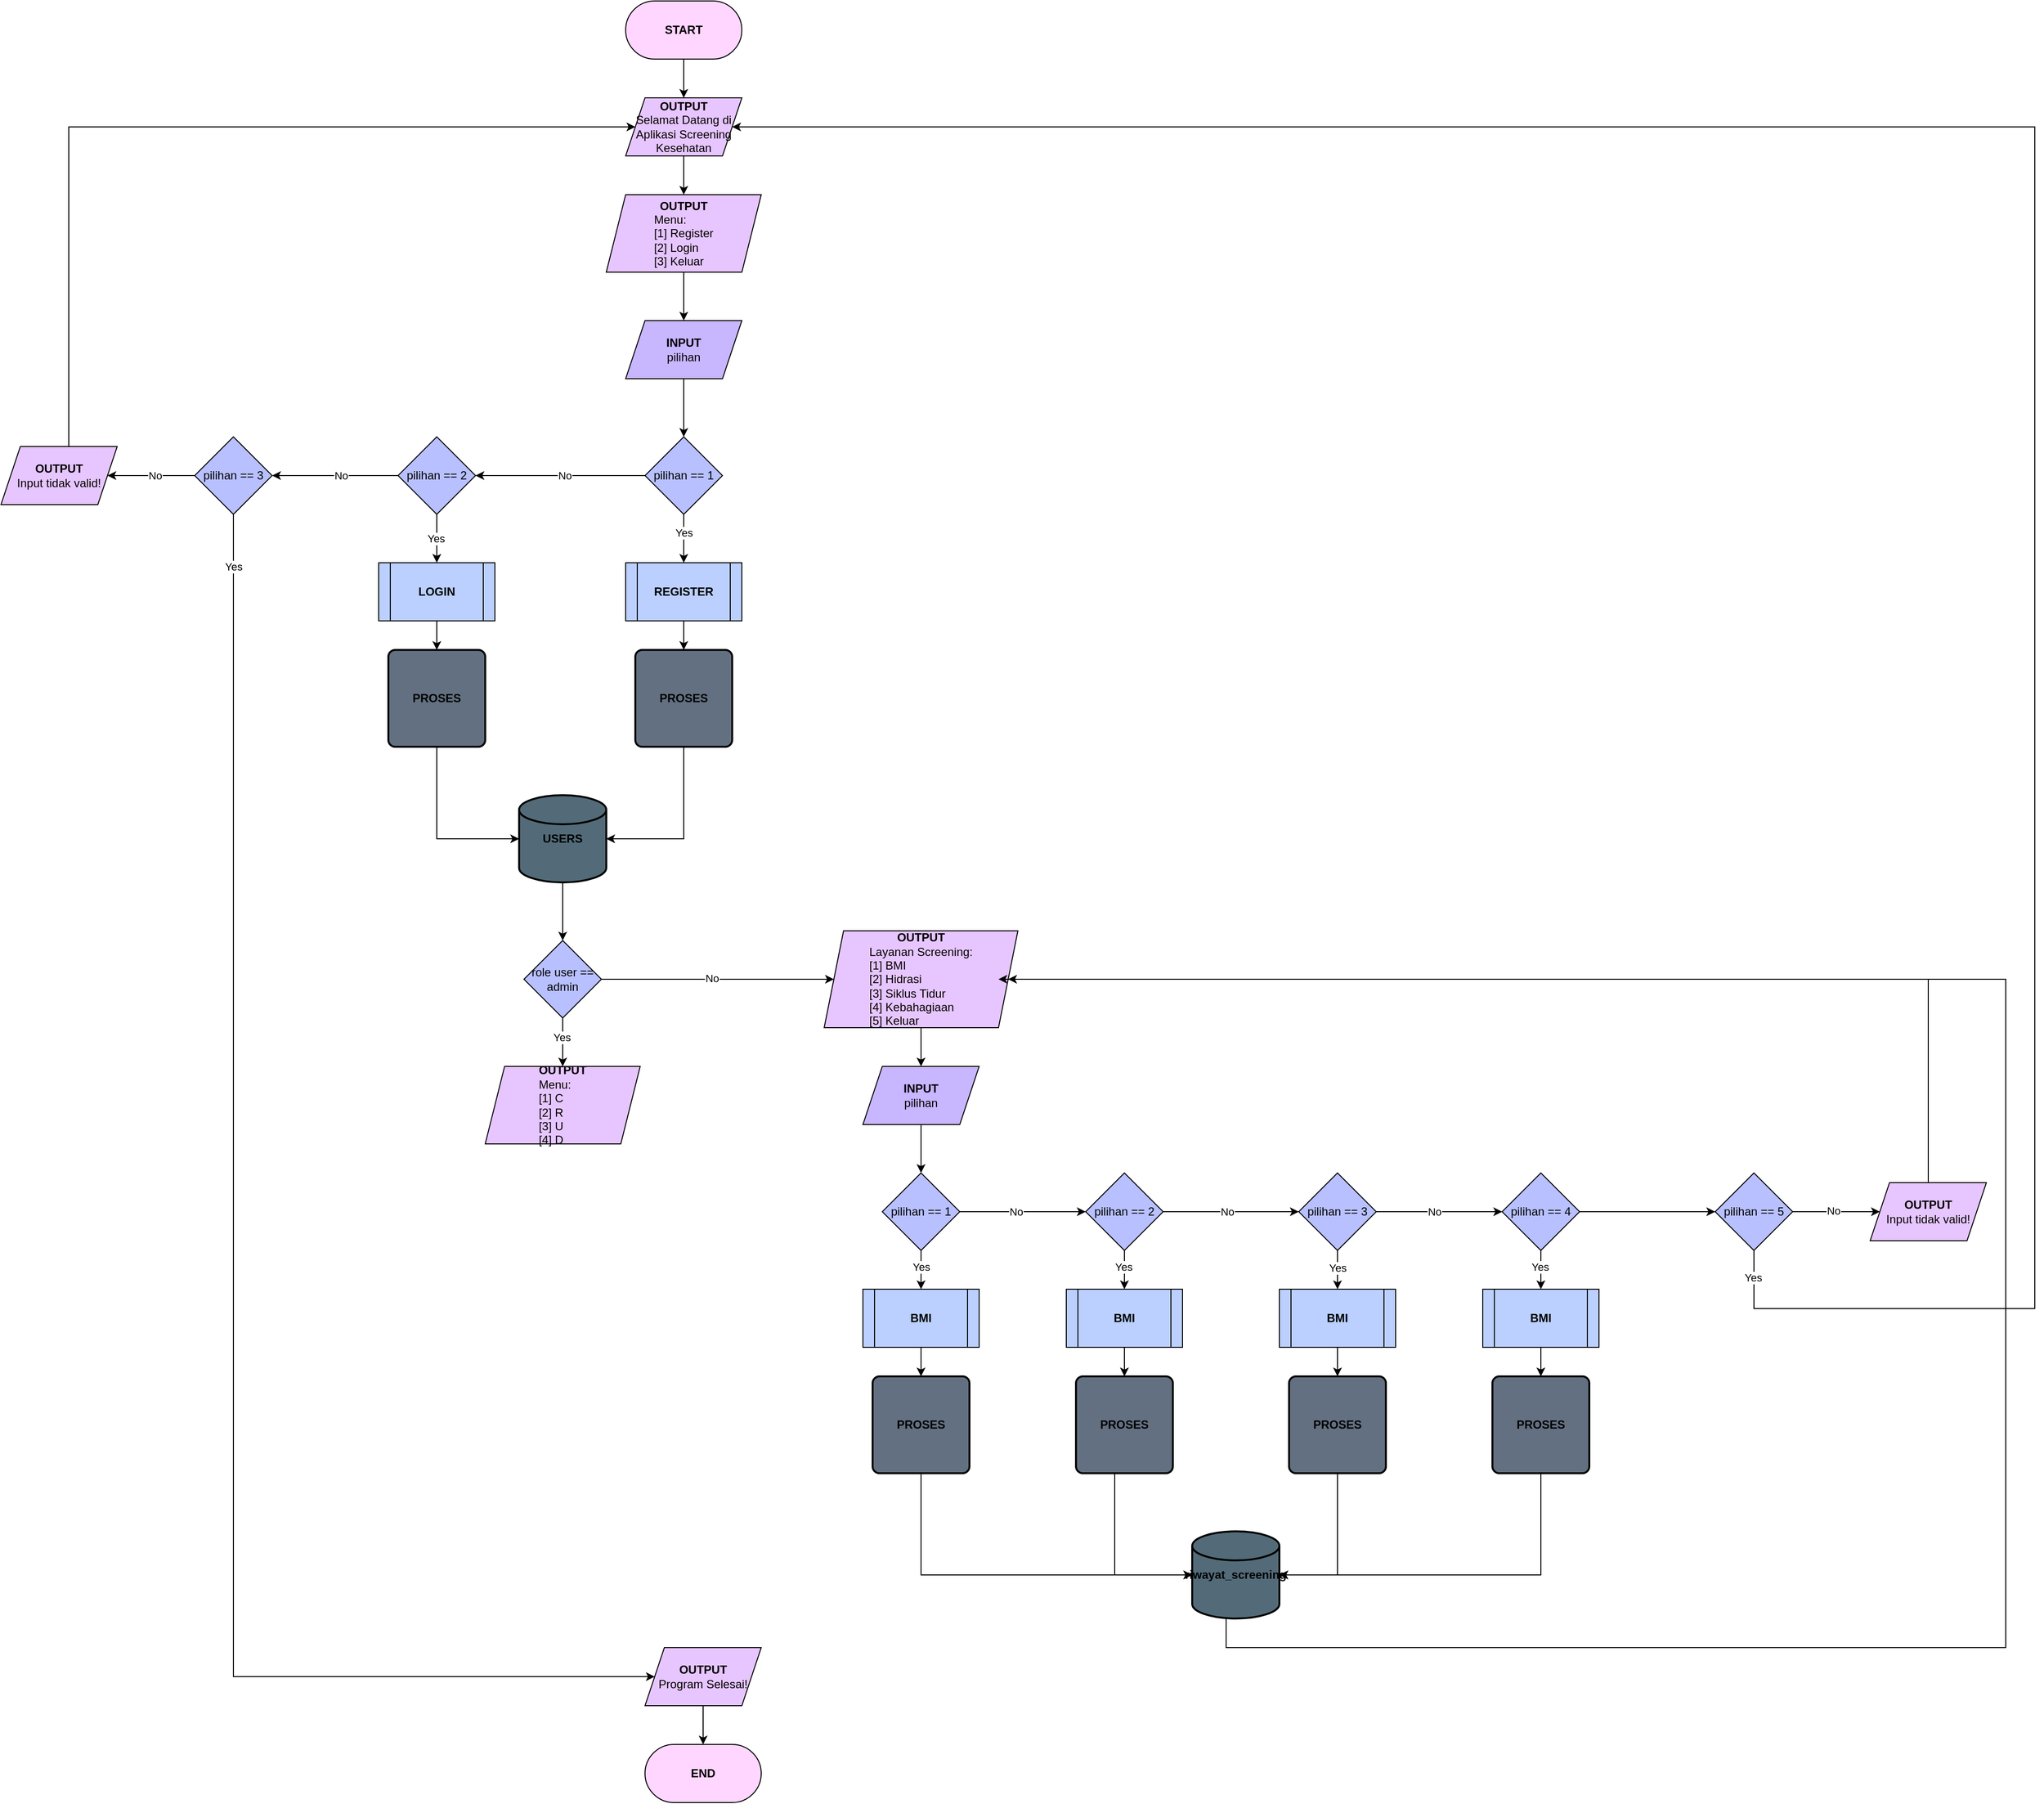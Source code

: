 <mxfile version="22.0.6" type="github">
  <diagram name="Page-1" id="qo0XNnkOASs_RlDREXJG">
    <mxGraphModel dx="3050" dy="995" grid="1" gridSize="10" guides="1" tooltips="1" connect="1" arrows="1" fold="1" page="1" pageScale="1" pageWidth="850" pageHeight="1100" math="0" shadow="0">
      <root>
        <mxCell id="0" />
        <mxCell id="1" parent="0" />
        <mxCell id="Sn1ewvtp5F0sCQ9_cXQ1-5" value="" style="edgeStyle=orthogonalEdgeStyle;rounded=0;orthogonalLoop=1;jettySize=auto;html=1;" edge="1" parent="1" source="Sn1ewvtp5F0sCQ9_cXQ1-2" target="Sn1ewvtp5F0sCQ9_cXQ1-4">
          <mxGeometry relative="1" as="geometry" />
        </mxCell>
        <mxCell id="Sn1ewvtp5F0sCQ9_cXQ1-2" value="&lt;b&gt;START&lt;/b&gt;" style="rounded=1;whiteSpace=wrap;html=1;fillColor=#ffd6ff;arcSize=50;" vertex="1" parent="1">
          <mxGeometry x="365" y="50" width="120" height="60" as="geometry" />
        </mxCell>
        <mxCell id="Sn1ewvtp5F0sCQ9_cXQ1-3" value="&lt;b&gt;END&lt;br&gt;&lt;/b&gt;" style="rounded=1;whiteSpace=wrap;html=1;fillColor=#ffd6ff;arcSize=50;" vertex="1" parent="1">
          <mxGeometry x="385" y="1850" width="120" height="60" as="geometry" />
        </mxCell>
        <mxCell id="Sn1ewvtp5F0sCQ9_cXQ1-7" value="" style="edgeStyle=orthogonalEdgeStyle;rounded=0;orthogonalLoop=1;jettySize=auto;html=1;" edge="1" parent="1" source="Sn1ewvtp5F0sCQ9_cXQ1-4" target="Sn1ewvtp5F0sCQ9_cXQ1-6">
          <mxGeometry relative="1" as="geometry" />
        </mxCell>
        <mxCell id="Sn1ewvtp5F0sCQ9_cXQ1-4" value="&lt;b&gt;OUTPUT&lt;/b&gt;&lt;br&gt;Selamat Datang di Aplikasi Screening Kesehatan" style="shape=parallelogram;perimeter=parallelogramPerimeter;whiteSpace=wrap;html=1;fixedSize=1;fillColor=#e7c6ff;" vertex="1" parent="1">
          <mxGeometry x="365" y="150" width="120" height="60" as="geometry" />
        </mxCell>
        <mxCell id="Sn1ewvtp5F0sCQ9_cXQ1-9" value="" style="edgeStyle=orthogonalEdgeStyle;rounded=0;orthogonalLoop=1;jettySize=auto;html=1;" edge="1" parent="1" source="Sn1ewvtp5F0sCQ9_cXQ1-6" target="Sn1ewvtp5F0sCQ9_cXQ1-8">
          <mxGeometry relative="1" as="geometry" />
        </mxCell>
        <mxCell id="Sn1ewvtp5F0sCQ9_cXQ1-6" value="&lt;b&gt;OUTPUT&lt;/b&gt;&lt;br&gt;&lt;div style=&quot;text-align: left;&quot;&gt;&lt;span style=&quot;background-color: initial;&quot;&gt;Menu:&lt;/span&gt;&lt;/div&gt;&lt;div style=&quot;text-align: left;&quot;&gt;&lt;span style=&quot;background-color: initial;&quot;&gt;[1] Register&lt;/span&gt;&lt;/div&gt;&lt;div style=&quot;text-align: left;&quot;&gt;&lt;span style=&quot;background-color: initial;&quot;&gt;[2] Login&lt;/span&gt;&lt;/div&gt;&lt;div style=&quot;text-align: left;&quot;&gt;&lt;span style=&quot;background-color: initial;&quot;&gt;[3] Keluar&lt;/span&gt;&lt;/div&gt;" style="shape=parallelogram;perimeter=parallelogramPerimeter;whiteSpace=wrap;html=1;fixedSize=1;fillColor=#e7c6ff;" vertex="1" parent="1">
          <mxGeometry x="345" y="250" width="160" height="80" as="geometry" />
        </mxCell>
        <mxCell id="Sn1ewvtp5F0sCQ9_cXQ1-11" value="" style="edgeStyle=orthogonalEdgeStyle;rounded=0;orthogonalLoop=1;jettySize=auto;html=1;" edge="1" parent="1" source="Sn1ewvtp5F0sCQ9_cXQ1-8" target="Sn1ewvtp5F0sCQ9_cXQ1-10">
          <mxGeometry relative="1" as="geometry" />
        </mxCell>
        <mxCell id="Sn1ewvtp5F0sCQ9_cXQ1-8" value="&lt;b&gt;INPUT&lt;/b&gt;&lt;br&gt;pilihan" style="shape=parallelogram;perimeter=parallelogramPerimeter;whiteSpace=wrap;html=1;fixedSize=1;fillColor=#c8b6ff;" vertex="1" parent="1">
          <mxGeometry x="365" y="380" width="120" height="60" as="geometry" />
        </mxCell>
        <mxCell id="Sn1ewvtp5F0sCQ9_cXQ1-13" value="" style="edgeStyle=orthogonalEdgeStyle;rounded=0;orthogonalLoop=1;jettySize=auto;html=1;" edge="1" parent="1" source="Sn1ewvtp5F0sCQ9_cXQ1-10" target="Sn1ewvtp5F0sCQ9_cXQ1-12">
          <mxGeometry relative="1" as="geometry" />
        </mxCell>
        <mxCell id="Sn1ewvtp5F0sCQ9_cXQ1-15" value="Yes" style="edgeLabel;html=1;align=center;verticalAlign=middle;resizable=0;points=[];" vertex="1" connectable="0" parent="Sn1ewvtp5F0sCQ9_cXQ1-13">
          <mxGeometry x="-0.231" relative="1" as="geometry">
            <mxPoint as="offset" />
          </mxGeometry>
        </mxCell>
        <mxCell id="Sn1ewvtp5F0sCQ9_cXQ1-17" style="edgeStyle=orthogonalEdgeStyle;rounded=0;orthogonalLoop=1;jettySize=auto;html=1;" edge="1" parent="1" source="Sn1ewvtp5F0sCQ9_cXQ1-10" target="Sn1ewvtp5F0sCQ9_cXQ1-16">
          <mxGeometry relative="1" as="geometry" />
        </mxCell>
        <mxCell id="Sn1ewvtp5F0sCQ9_cXQ1-18" value="No" style="edgeLabel;html=1;align=center;verticalAlign=middle;resizable=0;points=[];" vertex="1" connectable="0" parent="Sn1ewvtp5F0sCQ9_cXQ1-17">
          <mxGeometry x="-0.043" y="3" relative="1" as="geometry">
            <mxPoint y="-3" as="offset" />
          </mxGeometry>
        </mxCell>
        <mxCell id="Sn1ewvtp5F0sCQ9_cXQ1-10" value="pilihan == 1" style="rhombus;whiteSpace=wrap;html=1;fillColor=#b8c0ff;" vertex="1" parent="1">
          <mxGeometry x="385" y="500" width="80" height="80" as="geometry" />
        </mxCell>
        <mxCell id="Sn1ewvtp5F0sCQ9_cXQ1-35" value="" style="edgeStyle=orthogonalEdgeStyle;rounded=0;orthogonalLoop=1;jettySize=auto;html=1;" edge="1" parent="1" source="Sn1ewvtp5F0sCQ9_cXQ1-12" target="Sn1ewvtp5F0sCQ9_cXQ1-32">
          <mxGeometry relative="1" as="geometry" />
        </mxCell>
        <mxCell id="Sn1ewvtp5F0sCQ9_cXQ1-12" value="&lt;b&gt;REGISTER&lt;/b&gt;" style="shape=process;whiteSpace=wrap;html=1;backgroundOutline=1;fillColor=#bbd0ff;" vertex="1" parent="1">
          <mxGeometry x="365" y="630" width="120" height="60" as="geometry" />
        </mxCell>
        <mxCell id="Sn1ewvtp5F0sCQ9_cXQ1-20" value="" style="edgeStyle=orthogonalEdgeStyle;rounded=0;orthogonalLoop=1;jettySize=auto;html=1;" edge="1" parent="1" source="Sn1ewvtp5F0sCQ9_cXQ1-16" target="Sn1ewvtp5F0sCQ9_cXQ1-19">
          <mxGeometry relative="1" as="geometry" />
        </mxCell>
        <mxCell id="Sn1ewvtp5F0sCQ9_cXQ1-21" value="Yes" style="edgeLabel;html=1;align=center;verticalAlign=middle;resizable=0;points=[];" vertex="1" connectable="0" parent="Sn1ewvtp5F0sCQ9_cXQ1-20">
          <mxGeometry x="0.002" y="-1" relative="1" as="geometry">
            <mxPoint as="offset" />
          </mxGeometry>
        </mxCell>
        <mxCell id="Sn1ewvtp5F0sCQ9_cXQ1-23" style="edgeStyle=orthogonalEdgeStyle;rounded=0;orthogonalLoop=1;jettySize=auto;html=1;entryX=1;entryY=0.5;entryDx=0;entryDy=0;" edge="1" parent="1" source="Sn1ewvtp5F0sCQ9_cXQ1-16" target="Sn1ewvtp5F0sCQ9_cXQ1-22">
          <mxGeometry relative="1" as="geometry" />
        </mxCell>
        <mxCell id="Sn1ewvtp5F0sCQ9_cXQ1-44" value="No" style="edgeLabel;html=1;align=center;verticalAlign=middle;resizable=0;points=[];" vertex="1" connectable="0" parent="Sn1ewvtp5F0sCQ9_cXQ1-23">
          <mxGeometry x="-0.096" y="2" relative="1" as="geometry">
            <mxPoint y="-2" as="offset" />
          </mxGeometry>
        </mxCell>
        <mxCell id="Sn1ewvtp5F0sCQ9_cXQ1-16" value="pilihan == 2" style="rhombus;whiteSpace=wrap;html=1;fillColor=#b8c0ff;" vertex="1" parent="1">
          <mxGeometry x="130" y="500" width="80" height="80" as="geometry" />
        </mxCell>
        <mxCell id="Sn1ewvtp5F0sCQ9_cXQ1-33" value="" style="edgeStyle=orthogonalEdgeStyle;rounded=0;orthogonalLoop=1;jettySize=auto;html=1;" edge="1" parent="1" source="Sn1ewvtp5F0sCQ9_cXQ1-19" target="Sn1ewvtp5F0sCQ9_cXQ1-31">
          <mxGeometry relative="1" as="geometry" />
        </mxCell>
        <mxCell id="Sn1ewvtp5F0sCQ9_cXQ1-19" value="&lt;b&gt;LOGIN&lt;/b&gt;" style="shape=process;whiteSpace=wrap;html=1;backgroundOutline=1;fillColor=#bbd0ff;" vertex="1" parent="1">
          <mxGeometry x="110" y="630" width="120" height="60" as="geometry" />
        </mxCell>
        <mxCell id="Sn1ewvtp5F0sCQ9_cXQ1-41" value="" style="edgeStyle=orthogonalEdgeStyle;rounded=0;orthogonalLoop=1;jettySize=auto;html=1;" edge="1" parent="1" source="Sn1ewvtp5F0sCQ9_cXQ1-22" target="Sn1ewvtp5F0sCQ9_cXQ1-40">
          <mxGeometry relative="1" as="geometry" />
        </mxCell>
        <mxCell id="Sn1ewvtp5F0sCQ9_cXQ1-42" value="No" style="edgeLabel;html=1;align=center;verticalAlign=middle;resizable=0;points=[];" vertex="1" connectable="0" parent="Sn1ewvtp5F0sCQ9_cXQ1-41">
          <mxGeometry x="-0.751" y="3" relative="1" as="geometry">
            <mxPoint x="-30" y="-3" as="offset" />
          </mxGeometry>
        </mxCell>
        <mxCell id="Sn1ewvtp5F0sCQ9_cXQ1-58" style="edgeStyle=orthogonalEdgeStyle;rounded=0;orthogonalLoop=1;jettySize=auto;html=1;entryX=0;entryY=0.5;entryDx=0;entryDy=0;" edge="1" parent="1" source="Sn1ewvtp5F0sCQ9_cXQ1-22" target="Sn1ewvtp5F0sCQ9_cXQ1-25">
          <mxGeometry relative="1" as="geometry">
            <Array as="points">
              <mxPoint x="-40" y="1780" />
            </Array>
          </mxGeometry>
        </mxCell>
        <mxCell id="Sn1ewvtp5F0sCQ9_cXQ1-59" value="Yes" style="edgeLabel;html=1;align=center;verticalAlign=middle;resizable=0;points=[];" vertex="1" connectable="0" parent="Sn1ewvtp5F0sCQ9_cXQ1-58">
          <mxGeometry x="-0.934" relative="1" as="geometry">
            <mxPoint as="offset" />
          </mxGeometry>
        </mxCell>
        <mxCell id="Sn1ewvtp5F0sCQ9_cXQ1-22" value="pilihan == 3" style="rhombus;whiteSpace=wrap;html=1;fillColor=#b8c0ff;" vertex="1" parent="1">
          <mxGeometry x="-80" y="500" width="80" height="80" as="geometry" />
        </mxCell>
        <mxCell id="Sn1ewvtp5F0sCQ9_cXQ1-26" value="" style="edgeStyle=orthogonalEdgeStyle;rounded=0;orthogonalLoop=1;jettySize=auto;html=1;" edge="1" parent="1" source="Sn1ewvtp5F0sCQ9_cXQ1-25" target="Sn1ewvtp5F0sCQ9_cXQ1-3">
          <mxGeometry relative="1" as="geometry" />
        </mxCell>
        <mxCell id="Sn1ewvtp5F0sCQ9_cXQ1-25" value="&lt;b&gt;OUTPUT&lt;/b&gt;&lt;br&gt;Program Selesai!" style="shape=parallelogram;perimeter=parallelogramPerimeter;whiteSpace=wrap;html=1;fixedSize=1;fillColor=#e7c6ff;" vertex="1" parent="1">
          <mxGeometry x="385" y="1750" width="120" height="60" as="geometry" />
        </mxCell>
        <mxCell id="Sn1ewvtp5F0sCQ9_cXQ1-46" value="" style="edgeStyle=orthogonalEdgeStyle;rounded=0;orthogonalLoop=1;jettySize=auto;html=1;" edge="1" parent="1" source="Sn1ewvtp5F0sCQ9_cXQ1-28" target="Sn1ewvtp5F0sCQ9_cXQ1-45">
          <mxGeometry relative="1" as="geometry" />
        </mxCell>
        <mxCell id="Sn1ewvtp5F0sCQ9_cXQ1-28" value="&lt;b&gt;USERS&lt;/b&gt;" style="strokeWidth=2;html=1;shape=mxgraph.flowchart.database;whiteSpace=wrap;fillColor=#536b78;" vertex="1" parent="1">
          <mxGeometry x="255" y="870" width="90" height="90" as="geometry" />
        </mxCell>
        <mxCell id="Sn1ewvtp5F0sCQ9_cXQ1-31" value="&lt;b&gt;PROSES&lt;/b&gt;" style="rounded=1;whiteSpace=wrap;html=1;absoluteArcSize=1;arcSize=14;strokeWidth=2;fillColor=#637081;" vertex="1" parent="1">
          <mxGeometry x="120" y="720" width="100" height="100" as="geometry" />
        </mxCell>
        <mxCell id="Sn1ewvtp5F0sCQ9_cXQ1-32" value="&lt;b&gt;PROSES&lt;/b&gt;" style="rounded=1;whiteSpace=wrap;html=1;absoluteArcSize=1;arcSize=14;strokeWidth=2;fillColor=#637081;" vertex="1" parent="1">
          <mxGeometry x="375" y="720" width="100" height="100" as="geometry" />
        </mxCell>
        <mxCell id="Sn1ewvtp5F0sCQ9_cXQ1-36" style="edgeStyle=orthogonalEdgeStyle;rounded=0;orthogonalLoop=1;jettySize=auto;html=1;entryX=1;entryY=0.5;entryDx=0;entryDy=0;entryPerimeter=0;" edge="1" parent="1" source="Sn1ewvtp5F0sCQ9_cXQ1-32" target="Sn1ewvtp5F0sCQ9_cXQ1-28">
          <mxGeometry relative="1" as="geometry">
            <Array as="points">
              <mxPoint x="425" y="915" />
            </Array>
          </mxGeometry>
        </mxCell>
        <mxCell id="Sn1ewvtp5F0sCQ9_cXQ1-37" style="edgeStyle=orthogonalEdgeStyle;rounded=0;orthogonalLoop=1;jettySize=auto;html=1;entryX=0;entryY=0.5;entryDx=0;entryDy=0;entryPerimeter=0;" edge="1" parent="1" source="Sn1ewvtp5F0sCQ9_cXQ1-31" target="Sn1ewvtp5F0sCQ9_cXQ1-28">
          <mxGeometry relative="1" as="geometry">
            <Array as="points">
              <mxPoint x="170" y="915" />
            </Array>
          </mxGeometry>
        </mxCell>
        <mxCell id="Sn1ewvtp5F0sCQ9_cXQ1-43" style="edgeStyle=orthogonalEdgeStyle;rounded=0;orthogonalLoop=1;jettySize=auto;html=1;entryX=0;entryY=0.5;entryDx=0;entryDy=0;" edge="1" parent="1" source="Sn1ewvtp5F0sCQ9_cXQ1-40" target="Sn1ewvtp5F0sCQ9_cXQ1-4">
          <mxGeometry relative="1" as="geometry">
            <Array as="points">
              <mxPoint x="-210" y="180" />
            </Array>
          </mxGeometry>
        </mxCell>
        <mxCell id="Sn1ewvtp5F0sCQ9_cXQ1-40" value="&lt;b&gt;OUTPUT&lt;/b&gt;&lt;br&gt;Input tidak valid!" style="shape=parallelogram;perimeter=parallelogramPerimeter;whiteSpace=wrap;html=1;fixedSize=1;fillColor=#e7c6ff;" vertex="1" parent="1">
          <mxGeometry x="-280" y="510" width="120" height="60" as="geometry" />
        </mxCell>
        <mxCell id="Sn1ewvtp5F0sCQ9_cXQ1-48" value="" style="edgeStyle=orthogonalEdgeStyle;rounded=0;orthogonalLoop=1;jettySize=auto;html=1;" edge="1" parent="1" source="Sn1ewvtp5F0sCQ9_cXQ1-45" target="Sn1ewvtp5F0sCQ9_cXQ1-47">
          <mxGeometry relative="1" as="geometry" />
        </mxCell>
        <mxCell id="Sn1ewvtp5F0sCQ9_cXQ1-49" value="Yes" style="edgeLabel;html=1;align=center;verticalAlign=middle;resizable=0;points=[];" vertex="1" connectable="0" parent="Sn1ewvtp5F0sCQ9_cXQ1-48">
          <mxGeometry x="-0.198" y="-1" relative="1" as="geometry">
            <mxPoint as="offset" />
          </mxGeometry>
        </mxCell>
        <mxCell id="Sn1ewvtp5F0sCQ9_cXQ1-52" style="edgeStyle=orthogonalEdgeStyle;rounded=0;orthogonalLoop=1;jettySize=auto;html=1;entryX=0;entryY=0.5;entryDx=0;entryDy=0;" edge="1" parent="1" source="Sn1ewvtp5F0sCQ9_cXQ1-45" target="Sn1ewvtp5F0sCQ9_cXQ1-50">
          <mxGeometry relative="1" as="geometry" />
        </mxCell>
        <mxCell id="Sn1ewvtp5F0sCQ9_cXQ1-57" value="No" style="edgeLabel;html=1;align=center;verticalAlign=middle;resizable=0;points=[];" vertex="1" connectable="0" parent="Sn1ewvtp5F0sCQ9_cXQ1-52">
          <mxGeometry x="-0.054" y="1" relative="1" as="geometry">
            <mxPoint as="offset" />
          </mxGeometry>
        </mxCell>
        <mxCell id="Sn1ewvtp5F0sCQ9_cXQ1-45" value="role user == admin" style="rhombus;whiteSpace=wrap;html=1;fillColor=#b8c0ff;" vertex="1" parent="1">
          <mxGeometry x="260" y="1020" width="80" height="80" as="geometry" />
        </mxCell>
        <mxCell id="Sn1ewvtp5F0sCQ9_cXQ1-47" value="&lt;b&gt;OUTPUT&lt;/b&gt;&lt;br&gt;&lt;div style=&quot;text-align: left;&quot;&gt;&lt;span style=&quot;background-color: initial;&quot;&gt;Menu:&lt;/span&gt;&lt;/div&gt;&lt;div style=&quot;text-align: left;&quot;&gt;[1] C&lt;/div&gt;&lt;div style=&quot;text-align: left;&quot;&gt;[2] R&lt;/div&gt;&lt;div style=&quot;text-align: left;&quot;&gt;[3] U&lt;/div&gt;&lt;div style=&quot;text-align: left;&quot;&gt;[4] D&lt;/div&gt;" style="shape=parallelogram;perimeter=parallelogramPerimeter;whiteSpace=wrap;html=1;fixedSize=1;fillColor=#e7c6ff;" vertex="1" parent="1">
          <mxGeometry x="220" y="1150" width="160" height="80" as="geometry" />
        </mxCell>
        <mxCell id="Sn1ewvtp5F0sCQ9_cXQ1-54" value="" style="edgeStyle=orthogonalEdgeStyle;rounded=0;orthogonalLoop=1;jettySize=auto;html=1;" edge="1" parent="1" source="Sn1ewvtp5F0sCQ9_cXQ1-50" target="Sn1ewvtp5F0sCQ9_cXQ1-53">
          <mxGeometry relative="1" as="geometry" />
        </mxCell>
        <mxCell id="Sn1ewvtp5F0sCQ9_cXQ1-50" value="&lt;b&gt;OUTPUT&lt;/b&gt;&lt;br&gt;&lt;div style=&quot;text-align: left;&quot;&gt;&lt;span style=&quot;background-color: initial;&quot;&gt;Layanan Screening:&lt;/span&gt;&lt;/div&gt;&lt;div style=&quot;text-align: left;&quot;&gt;[1] BMI&lt;/div&gt;&lt;div style=&quot;text-align: left;&quot;&gt;[2] Hidrasi&lt;/div&gt;&lt;div style=&quot;text-align: left;&quot;&gt;[3] Siklus Tidur&lt;/div&gt;&lt;div style=&quot;text-align: left;&quot;&gt;[4] Kebahagiaan&lt;/div&gt;&lt;div style=&quot;text-align: left;&quot;&gt;[5] Keluar&lt;/div&gt;" style="shape=parallelogram;perimeter=parallelogramPerimeter;whiteSpace=wrap;html=1;fixedSize=1;fillColor=#e7c6ff;" vertex="1" parent="1">
          <mxGeometry x="570" y="1010" width="200" height="100" as="geometry" />
        </mxCell>
        <mxCell id="Sn1ewvtp5F0sCQ9_cXQ1-56" value="" style="edgeStyle=orthogonalEdgeStyle;rounded=0;orthogonalLoop=1;jettySize=auto;html=1;" edge="1" parent="1" source="Sn1ewvtp5F0sCQ9_cXQ1-53" target="Sn1ewvtp5F0sCQ9_cXQ1-55">
          <mxGeometry relative="1" as="geometry" />
        </mxCell>
        <mxCell id="Sn1ewvtp5F0sCQ9_cXQ1-53" value="&lt;b&gt;INPUT&lt;/b&gt;&lt;br&gt;pilihan" style="shape=parallelogram;perimeter=parallelogramPerimeter;whiteSpace=wrap;html=1;fixedSize=1;fillColor=#c8b6ff;" vertex="1" parent="1">
          <mxGeometry x="610" y="1150" width="120" height="60" as="geometry" />
        </mxCell>
        <mxCell id="Sn1ewvtp5F0sCQ9_cXQ1-62" value="" style="edgeStyle=orthogonalEdgeStyle;rounded=0;orthogonalLoop=1;jettySize=auto;html=1;" edge="1" parent="1" source="Sn1ewvtp5F0sCQ9_cXQ1-55" target="Sn1ewvtp5F0sCQ9_cXQ1-60">
          <mxGeometry relative="1" as="geometry" />
        </mxCell>
        <mxCell id="Sn1ewvtp5F0sCQ9_cXQ1-82" value="Yes" style="edgeLabel;html=1;align=center;verticalAlign=middle;resizable=0;points=[];" vertex="1" connectable="0" parent="Sn1ewvtp5F0sCQ9_cXQ1-62">
          <mxGeometry x="-0.156" y="-1" relative="1" as="geometry">
            <mxPoint x="1" as="offset" />
          </mxGeometry>
        </mxCell>
        <mxCell id="Sn1ewvtp5F0sCQ9_cXQ1-66" style="edgeStyle=orthogonalEdgeStyle;rounded=0;orthogonalLoop=1;jettySize=auto;html=1;entryX=0;entryY=0.5;entryDx=0;entryDy=0;" edge="1" parent="1" source="Sn1ewvtp5F0sCQ9_cXQ1-55" target="Sn1ewvtp5F0sCQ9_cXQ1-63">
          <mxGeometry relative="1" as="geometry" />
        </mxCell>
        <mxCell id="Sn1ewvtp5F0sCQ9_cXQ1-87" value="No" style="edgeLabel;html=1;align=center;verticalAlign=middle;resizable=0;points=[];" vertex="1" connectable="0" parent="Sn1ewvtp5F0sCQ9_cXQ1-66">
          <mxGeometry x="-0.189" y="-1" relative="1" as="geometry">
            <mxPoint x="5" y="-1" as="offset" />
          </mxGeometry>
        </mxCell>
        <mxCell id="Sn1ewvtp5F0sCQ9_cXQ1-55" value="pilihan == 1" style="rhombus;whiteSpace=wrap;html=1;fillColor=#b8c0ff;" vertex="1" parent="1">
          <mxGeometry x="630" y="1260" width="80" height="80" as="geometry" />
        </mxCell>
        <mxCell id="Sn1ewvtp5F0sCQ9_cXQ1-69" value="" style="edgeStyle=orthogonalEdgeStyle;rounded=0;orthogonalLoop=1;jettySize=auto;html=1;" edge="1" parent="1" source="Sn1ewvtp5F0sCQ9_cXQ1-60" target="Sn1ewvtp5F0sCQ9_cXQ1-61">
          <mxGeometry relative="1" as="geometry" />
        </mxCell>
        <mxCell id="Sn1ewvtp5F0sCQ9_cXQ1-60" value="&lt;b&gt;BMI&lt;/b&gt;" style="shape=process;whiteSpace=wrap;html=1;backgroundOutline=1;fillColor=#bbd0ff;" vertex="1" parent="1">
          <mxGeometry x="610" y="1380" width="120" height="60" as="geometry" />
        </mxCell>
        <mxCell id="Sn1ewvtp5F0sCQ9_cXQ1-61" value="&lt;b&gt;PROSES&lt;/b&gt;" style="rounded=1;whiteSpace=wrap;html=1;absoluteArcSize=1;arcSize=14;strokeWidth=2;fillColor=#637081;" vertex="1" parent="1">
          <mxGeometry x="620" y="1470" width="100" height="100" as="geometry" />
        </mxCell>
        <mxCell id="Sn1ewvtp5F0sCQ9_cXQ1-67" value="" style="edgeStyle=orthogonalEdgeStyle;rounded=0;orthogonalLoop=1;jettySize=auto;html=1;" edge="1" parent="1" source="Sn1ewvtp5F0sCQ9_cXQ1-63" target="Sn1ewvtp5F0sCQ9_cXQ1-64">
          <mxGeometry relative="1" as="geometry" />
        </mxCell>
        <mxCell id="Sn1ewvtp5F0sCQ9_cXQ1-83" value="Yes" style="edgeLabel;html=1;align=center;verticalAlign=middle;resizable=0;points=[];" vertex="1" connectable="0" parent="Sn1ewvtp5F0sCQ9_cXQ1-67">
          <mxGeometry x="-0.267" y="1" relative="1" as="geometry">
            <mxPoint x="-2" y="2" as="offset" />
          </mxGeometry>
        </mxCell>
        <mxCell id="Sn1ewvtp5F0sCQ9_cXQ1-73" style="edgeStyle=orthogonalEdgeStyle;rounded=0;orthogonalLoop=1;jettySize=auto;html=1;entryX=0;entryY=0.5;entryDx=0;entryDy=0;" edge="1" parent="1" source="Sn1ewvtp5F0sCQ9_cXQ1-63" target="Sn1ewvtp5F0sCQ9_cXQ1-70">
          <mxGeometry relative="1" as="geometry" />
        </mxCell>
        <mxCell id="Sn1ewvtp5F0sCQ9_cXQ1-88" value="No" style="edgeLabel;html=1;align=center;verticalAlign=middle;resizable=0;points=[];" vertex="1" connectable="0" parent="Sn1ewvtp5F0sCQ9_cXQ1-73">
          <mxGeometry x="-0.078" y="-2" relative="1" as="geometry">
            <mxPoint x="1" y="-2" as="offset" />
          </mxGeometry>
        </mxCell>
        <mxCell id="Sn1ewvtp5F0sCQ9_cXQ1-63" value="pilihan == 2" style="rhombus;whiteSpace=wrap;html=1;fillColor=#b8c0ff;" vertex="1" parent="1">
          <mxGeometry x="840" y="1260" width="80" height="80" as="geometry" />
        </mxCell>
        <mxCell id="Sn1ewvtp5F0sCQ9_cXQ1-68" value="" style="edgeStyle=orthogonalEdgeStyle;rounded=0;orthogonalLoop=1;jettySize=auto;html=1;" edge="1" parent="1" source="Sn1ewvtp5F0sCQ9_cXQ1-64" target="Sn1ewvtp5F0sCQ9_cXQ1-65">
          <mxGeometry relative="1" as="geometry" />
        </mxCell>
        <mxCell id="Sn1ewvtp5F0sCQ9_cXQ1-64" value="&lt;b&gt;BMI&lt;/b&gt;" style="shape=process;whiteSpace=wrap;html=1;backgroundOutline=1;fillColor=#bbd0ff;" vertex="1" parent="1">
          <mxGeometry x="820" y="1380" width="120" height="60" as="geometry" />
        </mxCell>
        <mxCell id="Sn1ewvtp5F0sCQ9_cXQ1-65" value="&lt;b&gt;PROSES&lt;/b&gt;" style="rounded=1;whiteSpace=wrap;html=1;absoluteArcSize=1;arcSize=14;strokeWidth=2;fillColor=#637081;" vertex="1" parent="1">
          <mxGeometry x="830" y="1470" width="100" height="100" as="geometry" />
        </mxCell>
        <mxCell id="Sn1ewvtp5F0sCQ9_cXQ1-74" value="" style="edgeStyle=orthogonalEdgeStyle;rounded=0;orthogonalLoop=1;jettySize=auto;html=1;" edge="1" parent="1" source="Sn1ewvtp5F0sCQ9_cXQ1-70" target="Sn1ewvtp5F0sCQ9_cXQ1-71">
          <mxGeometry relative="1" as="geometry" />
        </mxCell>
        <mxCell id="Sn1ewvtp5F0sCQ9_cXQ1-84" value="Yes" style="edgeLabel;html=1;align=center;verticalAlign=middle;resizable=0;points=[];" vertex="1" connectable="0" parent="Sn1ewvtp5F0sCQ9_cXQ1-74">
          <mxGeometry x="-0.1" y="2" relative="1" as="geometry">
            <mxPoint x="-2" as="offset" />
          </mxGeometry>
        </mxCell>
        <mxCell id="Sn1ewvtp5F0sCQ9_cXQ1-79" style="edgeStyle=orthogonalEdgeStyle;rounded=0;orthogonalLoop=1;jettySize=auto;html=1;entryX=0;entryY=0.5;entryDx=0;entryDy=0;" edge="1" parent="1" source="Sn1ewvtp5F0sCQ9_cXQ1-70" target="Sn1ewvtp5F0sCQ9_cXQ1-76">
          <mxGeometry relative="1" as="geometry" />
        </mxCell>
        <mxCell id="Sn1ewvtp5F0sCQ9_cXQ1-89" value="No" style="edgeLabel;html=1;align=center;verticalAlign=middle;resizable=0;points=[];" vertex="1" connectable="0" parent="Sn1ewvtp5F0sCQ9_cXQ1-79">
          <mxGeometry x="-0.077" y="-4" relative="1" as="geometry">
            <mxPoint y="-4" as="offset" />
          </mxGeometry>
        </mxCell>
        <mxCell id="Sn1ewvtp5F0sCQ9_cXQ1-70" value="pilihan == 3" style="rhombus;whiteSpace=wrap;html=1;fillColor=#b8c0ff;" vertex="1" parent="1">
          <mxGeometry x="1060" y="1260" width="80" height="80" as="geometry" />
        </mxCell>
        <mxCell id="Sn1ewvtp5F0sCQ9_cXQ1-75" value="" style="edgeStyle=orthogonalEdgeStyle;rounded=0;orthogonalLoop=1;jettySize=auto;html=1;" edge="1" parent="1" source="Sn1ewvtp5F0sCQ9_cXQ1-71" target="Sn1ewvtp5F0sCQ9_cXQ1-72">
          <mxGeometry relative="1" as="geometry" />
        </mxCell>
        <mxCell id="Sn1ewvtp5F0sCQ9_cXQ1-71" value="&lt;b&gt;BMI&lt;/b&gt;" style="shape=process;whiteSpace=wrap;html=1;backgroundOutline=1;fillColor=#bbd0ff;" vertex="1" parent="1">
          <mxGeometry x="1040" y="1380" width="120" height="60" as="geometry" />
        </mxCell>
        <mxCell id="Sn1ewvtp5F0sCQ9_cXQ1-72" value="&lt;b&gt;PROSES&lt;/b&gt;" style="rounded=1;whiteSpace=wrap;html=1;absoluteArcSize=1;arcSize=14;strokeWidth=2;fillColor=#637081;" vertex="1" parent="1">
          <mxGeometry x="1050" y="1470" width="100" height="100" as="geometry" />
        </mxCell>
        <mxCell id="Sn1ewvtp5F0sCQ9_cXQ1-80" value="" style="edgeStyle=orthogonalEdgeStyle;rounded=0;orthogonalLoop=1;jettySize=auto;html=1;" edge="1" parent="1" source="Sn1ewvtp5F0sCQ9_cXQ1-76" target="Sn1ewvtp5F0sCQ9_cXQ1-77">
          <mxGeometry relative="1" as="geometry" />
        </mxCell>
        <mxCell id="Sn1ewvtp5F0sCQ9_cXQ1-86" value="Yes" style="edgeLabel;html=1;align=center;verticalAlign=middle;resizable=0;points=[];" vertex="1" connectable="0" parent="Sn1ewvtp5F0sCQ9_cXQ1-80">
          <mxGeometry x="-0.191" y="3" relative="1" as="geometry">
            <mxPoint x="-4" y="1" as="offset" />
          </mxGeometry>
        </mxCell>
        <mxCell id="Sn1ewvtp5F0sCQ9_cXQ1-102" style="edgeStyle=orthogonalEdgeStyle;rounded=0;orthogonalLoop=1;jettySize=auto;html=1;entryX=0;entryY=0.5;entryDx=0;entryDy=0;" edge="1" parent="1" source="Sn1ewvtp5F0sCQ9_cXQ1-76" target="Sn1ewvtp5F0sCQ9_cXQ1-101">
          <mxGeometry relative="1" as="geometry" />
        </mxCell>
        <mxCell id="Sn1ewvtp5F0sCQ9_cXQ1-76" value="pilihan == 4" style="rhombus;whiteSpace=wrap;html=1;fillColor=#b8c0ff;" vertex="1" parent="1">
          <mxGeometry x="1270" y="1260" width="80" height="80" as="geometry" />
        </mxCell>
        <mxCell id="Sn1ewvtp5F0sCQ9_cXQ1-81" value="" style="edgeStyle=orthogonalEdgeStyle;rounded=0;orthogonalLoop=1;jettySize=auto;html=1;" edge="1" parent="1" source="Sn1ewvtp5F0sCQ9_cXQ1-77" target="Sn1ewvtp5F0sCQ9_cXQ1-78">
          <mxGeometry relative="1" as="geometry" />
        </mxCell>
        <mxCell id="Sn1ewvtp5F0sCQ9_cXQ1-77" value="&lt;b&gt;BMI&lt;/b&gt;" style="shape=process;whiteSpace=wrap;html=1;backgroundOutline=1;fillColor=#bbd0ff;" vertex="1" parent="1">
          <mxGeometry x="1250" y="1380" width="120" height="60" as="geometry" />
        </mxCell>
        <mxCell id="Sn1ewvtp5F0sCQ9_cXQ1-99" style="edgeStyle=orthogonalEdgeStyle;rounded=0;orthogonalLoop=1;jettySize=auto;html=1;entryX=1;entryY=0.5;entryDx=0;entryDy=0;entryPerimeter=0;" edge="1" parent="1" source="Sn1ewvtp5F0sCQ9_cXQ1-78" target="Sn1ewvtp5F0sCQ9_cXQ1-95">
          <mxGeometry relative="1" as="geometry">
            <mxPoint x="1310" y="1680" as="targetPoint" />
            <Array as="points">
              <mxPoint x="1310" y="1675" />
            </Array>
          </mxGeometry>
        </mxCell>
        <mxCell id="Sn1ewvtp5F0sCQ9_cXQ1-78" value="&lt;b&gt;PROSES&lt;/b&gt;" style="rounded=1;whiteSpace=wrap;html=1;absoluteArcSize=1;arcSize=14;strokeWidth=2;fillColor=#637081;" vertex="1" parent="1">
          <mxGeometry x="1260" y="1470" width="100" height="100" as="geometry" />
        </mxCell>
        <mxCell id="Sn1ewvtp5F0sCQ9_cXQ1-105" style="edgeStyle=orthogonalEdgeStyle;rounded=0;orthogonalLoop=1;jettySize=auto;html=1;entryX=1;entryY=0.5;entryDx=0;entryDy=0;" edge="1" parent="1" source="Sn1ewvtp5F0sCQ9_cXQ1-91" target="Sn1ewvtp5F0sCQ9_cXQ1-50">
          <mxGeometry relative="1" as="geometry">
            <Array as="points">
              <mxPoint x="1710" y="1060" />
            </Array>
          </mxGeometry>
        </mxCell>
        <mxCell id="Sn1ewvtp5F0sCQ9_cXQ1-91" value="&lt;b&gt;OUTPUT&lt;/b&gt;&lt;br&gt;Input tidak valid!" style="shape=parallelogram;perimeter=parallelogramPerimeter;whiteSpace=wrap;html=1;fixedSize=1;fillColor=#e7c6ff;" vertex="1" parent="1">
          <mxGeometry x="1650" y="1270" width="120" height="60" as="geometry" />
        </mxCell>
        <mxCell id="Sn1ewvtp5F0sCQ9_cXQ1-110" style="edgeStyle=orthogonalEdgeStyle;rounded=0;orthogonalLoop=1;jettySize=auto;html=1;entryX=1;entryY=0.5;entryDx=0;entryDy=0;" edge="1" parent="1">
          <mxGeometry relative="1" as="geometry">
            <mxPoint x="985" y="1720" as="sourcePoint" />
            <mxPoint x="750" y="1060" as="targetPoint" />
            <Array as="points">
              <mxPoint x="985" y="1750" />
              <mxPoint x="1790" y="1750" />
              <mxPoint x="1790" y="1060" />
            </Array>
          </mxGeometry>
        </mxCell>
        <mxCell id="Sn1ewvtp5F0sCQ9_cXQ1-95" value="&lt;b&gt;riwayat_screening&lt;/b&gt;" style="strokeWidth=2;html=1;shape=mxgraph.flowchart.database;whiteSpace=wrap;fillColor=#536b78;" vertex="1" parent="1">
          <mxGeometry x="950" y="1630" width="90" height="90" as="geometry" />
        </mxCell>
        <mxCell id="Sn1ewvtp5F0sCQ9_cXQ1-96" style="edgeStyle=orthogonalEdgeStyle;rounded=0;orthogonalLoop=1;jettySize=auto;html=1;entryX=0;entryY=0.5;entryDx=0;entryDy=0;entryPerimeter=0;" edge="1" parent="1" source="Sn1ewvtp5F0sCQ9_cXQ1-61" target="Sn1ewvtp5F0sCQ9_cXQ1-95">
          <mxGeometry relative="1" as="geometry">
            <Array as="points">
              <mxPoint x="670" y="1675" />
            </Array>
          </mxGeometry>
        </mxCell>
        <mxCell id="Sn1ewvtp5F0sCQ9_cXQ1-97" style="edgeStyle=orthogonalEdgeStyle;rounded=0;orthogonalLoop=1;jettySize=auto;html=1;entryX=0;entryY=0.5;entryDx=0;entryDy=0;entryPerimeter=0;" edge="1" parent="1" source="Sn1ewvtp5F0sCQ9_cXQ1-65" target="Sn1ewvtp5F0sCQ9_cXQ1-95">
          <mxGeometry relative="1" as="geometry">
            <Array as="points">
              <mxPoint x="870" y="1675" />
            </Array>
          </mxGeometry>
        </mxCell>
        <mxCell id="Sn1ewvtp5F0sCQ9_cXQ1-98" style="edgeStyle=orthogonalEdgeStyle;rounded=0;orthogonalLoop=1;jettySize=auto;html=1;entryX=1;entryY=0.5;entryDx=0;entryDy=0;entryPerimeter=0;" edge="1" parent="1" source="Sn1ewvtp5F0sCQ9_cXQ1-72" target="Sn1ewvtp5F0sCQ9_cXQ1-95">
          <mxGeometry relative="1" as="geometry">
            <Array as="points">
              <mxPoint x="1100" y="1675" />
            </Array>
          </mxGeometry>
        </mxCell>
        <mxCell id="Sn1ewvtp5F0sCQ9_cXQ1-103" style="edgeStyle=orthogonalEdgeStyle;rounded=0;orthogonalLoop=1;jettySize=auto;html=1;entryX=0;entryY=0.5;entryDx=0;entryDy=0;" edge="1" parent="1" source="Sn1ewvtp5F0sCQ9_cXQ1-101" target="Sn1ewvtp5F0sCQ9_cXQ1-91">
          <mxGeometry relative="1" as="geometry" />
        </mxCell>
        <mxCell id="Sn1ewvtp5F0sCQ9_cXQ1-104" value="No" style="edgeLabel;html=1;align=center;verticalAlign=middle;resizable=0;points=[];" vertex="1" connectable="0" parent="Sn1ewvtp5F0sCQ9_cXQ1-103">
          <mxGeometry x="0.057" relative="1" as="geometry">
            <mxPoint x="-6" y="-1" as="offset" />
          </mxGeometry>
        </mxCell>
        <mxCell id="Sn1ewvtp5F0sCQ9_cXQ1-106" style="edgeStyle=orthogonalEdgeStyle;rounded=0;orthogonalLoop=1;jettySize=auto;html=1;entryX=1;entryY=0.5;entryDx=0;entryDy=0;" edge="1" parent="1" source="Sn1ewvtp5F0sCQ9_cXQ1-101" target="Sn1ewvtp5F0sCQ9_cXQ1-4">
          <mxGeometry relative="1" as="geometry">
            <Array as="points">
              <mxPoint x="1530" y="1400" />
              <mxPoint x="1820" y="1400" />
              <mxPoint x="1820" y="180" />
            </Array>
          </mxGeometry>
        </mxCell>
        <mxCell id="Sn1ewvtp5F0sCQ9_cXQ1-109" value="Yes" style="edgeLabel;html=1;align=center;verticalAlign=middle;resizable=0;points=[];" vertex="1" connectable="0" parent="Sn1ewvtp5F0sCQ9_cXQ1-106">
          <mxGeometry x="-0.978" y="1" relative="1" as="geometry">
            <mxPoint x="-2" y="-4" as="offset" />
          </mxGeometry>
        </mxCell>
        <mxCell id="Sn1ewvtp5F0sCQ9_cXQ1-101" value="pilihan == 5" style="rhombus;whiteSpace=wrap;html=1;fillColor=#b8c0ff;" vertex="1" parent="1">
          <mxGeometry x="1490" y="1260" width="80" height="80" as="geometry" />
        </mxCell>
      </root>
    </mxGraphModel>
  </diagram>
</mxfile>
